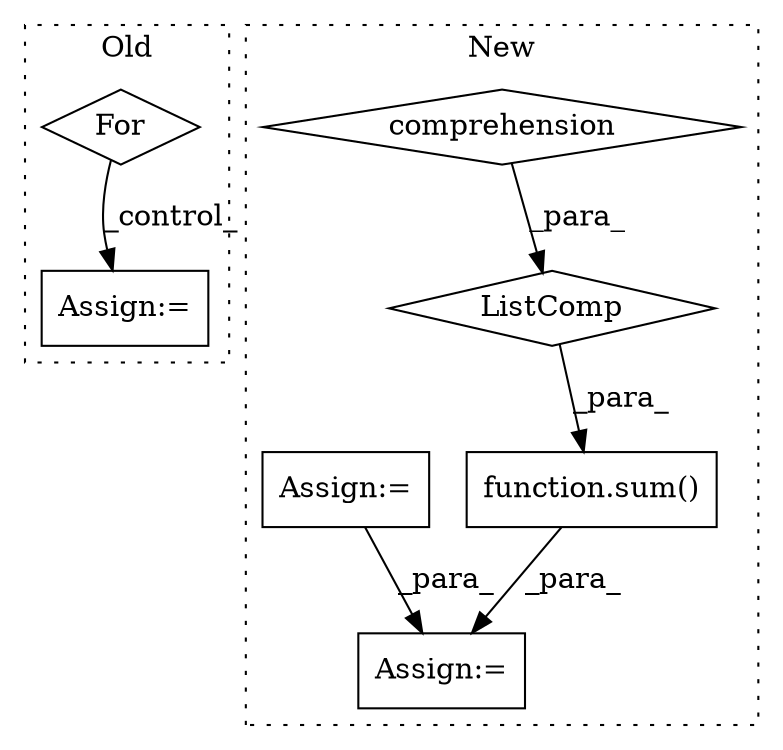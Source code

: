 digraph G {
subgraph cluster0 {
1 [label="For" a="107" s="1924,1936" l="4,18" shape="diamond"];
3 [label="Assign:=" a="68" s="2042" l="4" shape="box"];
label = "Old";
style="dotted";
}
subgraph cluster1 {
2 [label="function.sum()" a="75" s="1681,1699" l="4,1" shape="box"];
4 [label="comprehension" a="45" s="1617" l="3" shape="diamond"];
5 [label="ListComp" a="106" s="1604" l="25" shape="diamond"];
6 [label="Assign:=" a="68" s="2099" l="3" shape="box"];
7 [label="Assign:=" a="68" s="1874" l="3" shape="box"];
label = "New";
style="dotted";
}
1 -> 3 [label="_control_"];
2 -> 6 [label="_para_"];
4 -> 5 [label="_para_"];
5 -> 2 [label="_para_"];
7 -> 6 [label="_para_"];
}